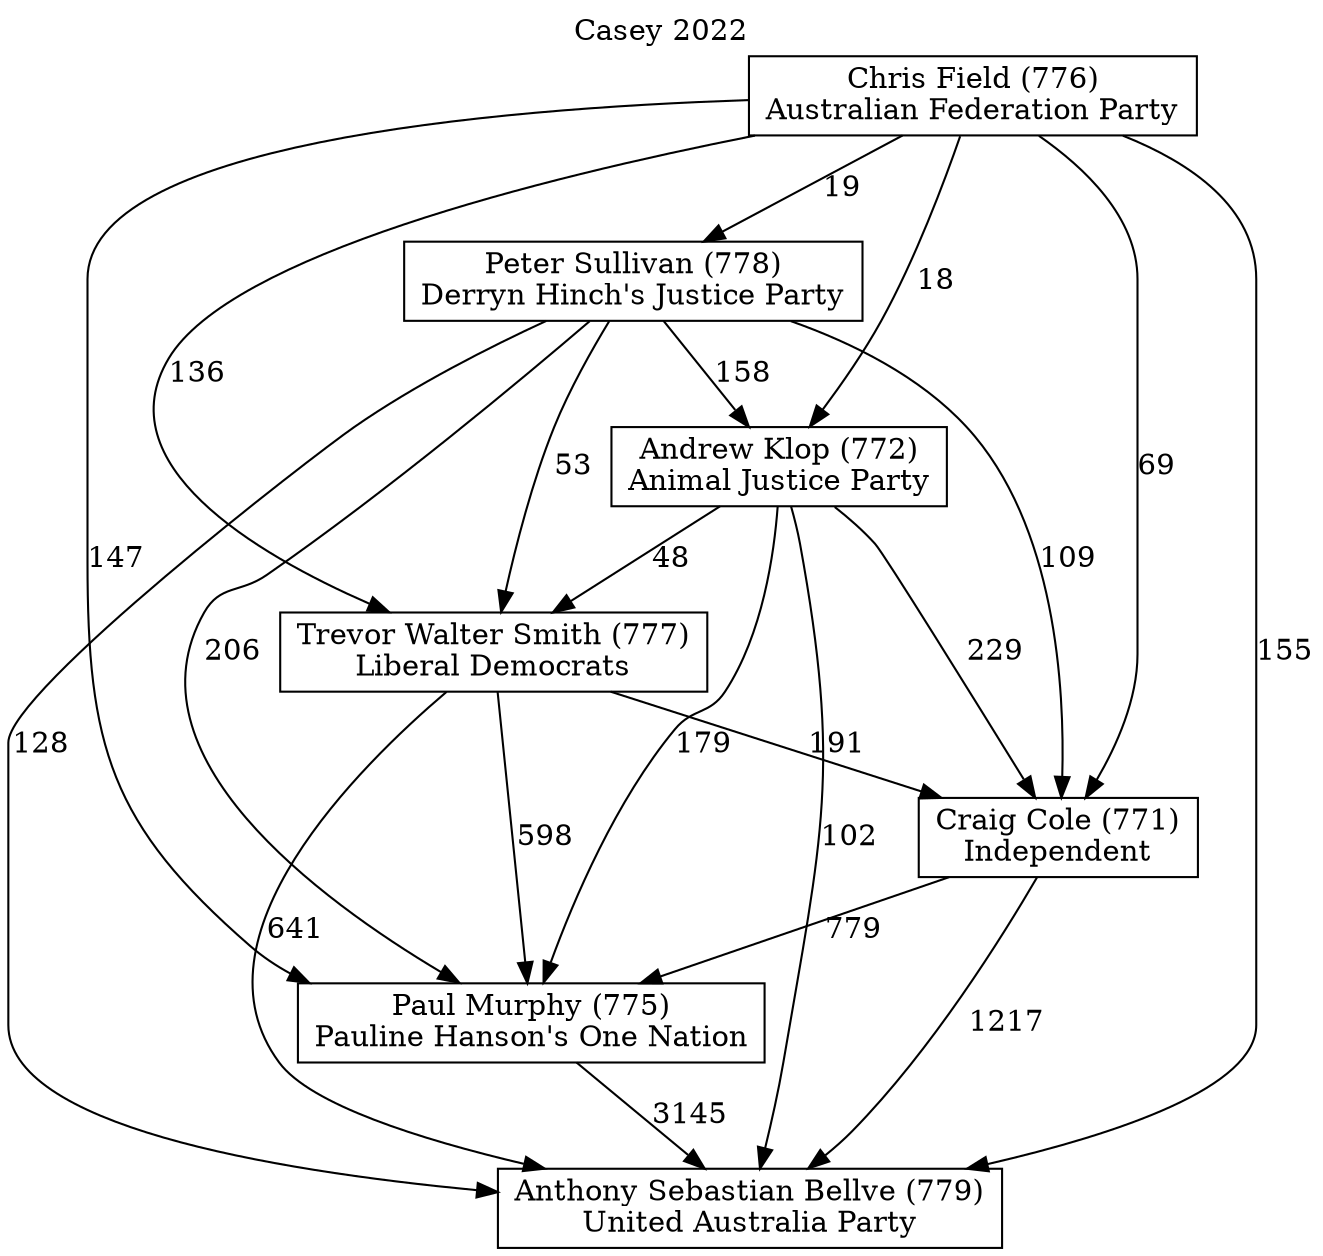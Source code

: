// House preference flow
digraph "Anthony Sebastian Bellve (779)_Casey_2022" {
	graph [label="Casey 2022" labelloc=t mclimit=10]
	node [shape=box]
	"Trevor Walter Smith (777)" [label="Trevor Walter Smith (777)
Liberal Democrats"]
	"Craig Cole (771)" [label="Craig Cole (771)
Independent"]
	"Paul Murphy (775)" [label="Paul Murphy (775)
Pauline Hanson's One Nation"]
	"Peter Sullivan (778)" [label="Peter Sullivan (778)
Derryn Hinch's Justice Party"]
	"Andrew Klop (772)" [label="Andrew Klop (772)
Animal Justice Party"]
	"Anthony Sebastian Bellve (779)" [label="Anthony Sebastian Bellve (779)
United Australia Party"]
	"Chris Field (776)" [label="Chris Field (776)
Australian Federation Party"]
	"Trevor Walter Smith (777)" -> "Craig Cole (771)" [label=191]
	"Chris Field (776)" -> "Trevor Walter Smith (777)" [label=136]
	"Peter Sullivan (778)" -> "Anthony Sebastian Bellve (779)" [label=128]
	"Andrew Klop (772)" -> "Trevor Walter Smith (777)" [label=48]
	"Paul Murphy (775)" -> "Anthony Sebastian Bellve (779)" [label=3145]
	"Chris Field (776)" -> "Anthony Sebastian Bellve (779)" [label=155]
	"Trevor Walter Smith (777)" -> "Anthony Sebastian Bellve (779)" [label=641]
	"Andrew Klop (772)" -> "Anthony Sebastian Bellve (779)" [label=102]
	"Andrew Klop (772)" -> "Paul Murphy (775)" [label=179]
	"Peter Sullivan (778)" -> "Andrew Klop (772)" [label=158]
	"Peter Sullivan (778)" -> "Trevor Walter Smith (777)" [label=53]
	"Andrew Klop (772)" -> "Craig Cole (771)" [label=229]
	"Chris Field (776)" -> "Peter Sullivan (778)" [label=19]
	"Peter Sullivan (778)" -> "Craig Cole (771)" [label=109]
	"Peter Sullivan (778)" -> "Paul Murphy (775)" [label=206]
	"Craig Cole (771)" -> "Anthony Sebastian Bellve (779)" [label=1217]
	"Chris Field (776)" -> "Andrew Klop (772)" [label=18]
	"Trevor Walter Smith (777)" -> "Paul Murphy (775)" [label=598]
	"Craig Cole (771)" -> "Paul Murphy (775)" [label=779]
	"Chris Field (776)" -> "Paul Murphy (775)" [label=147]
	"Chris Field (776)" -> "Craig Cole (771)" [label=69]
}
